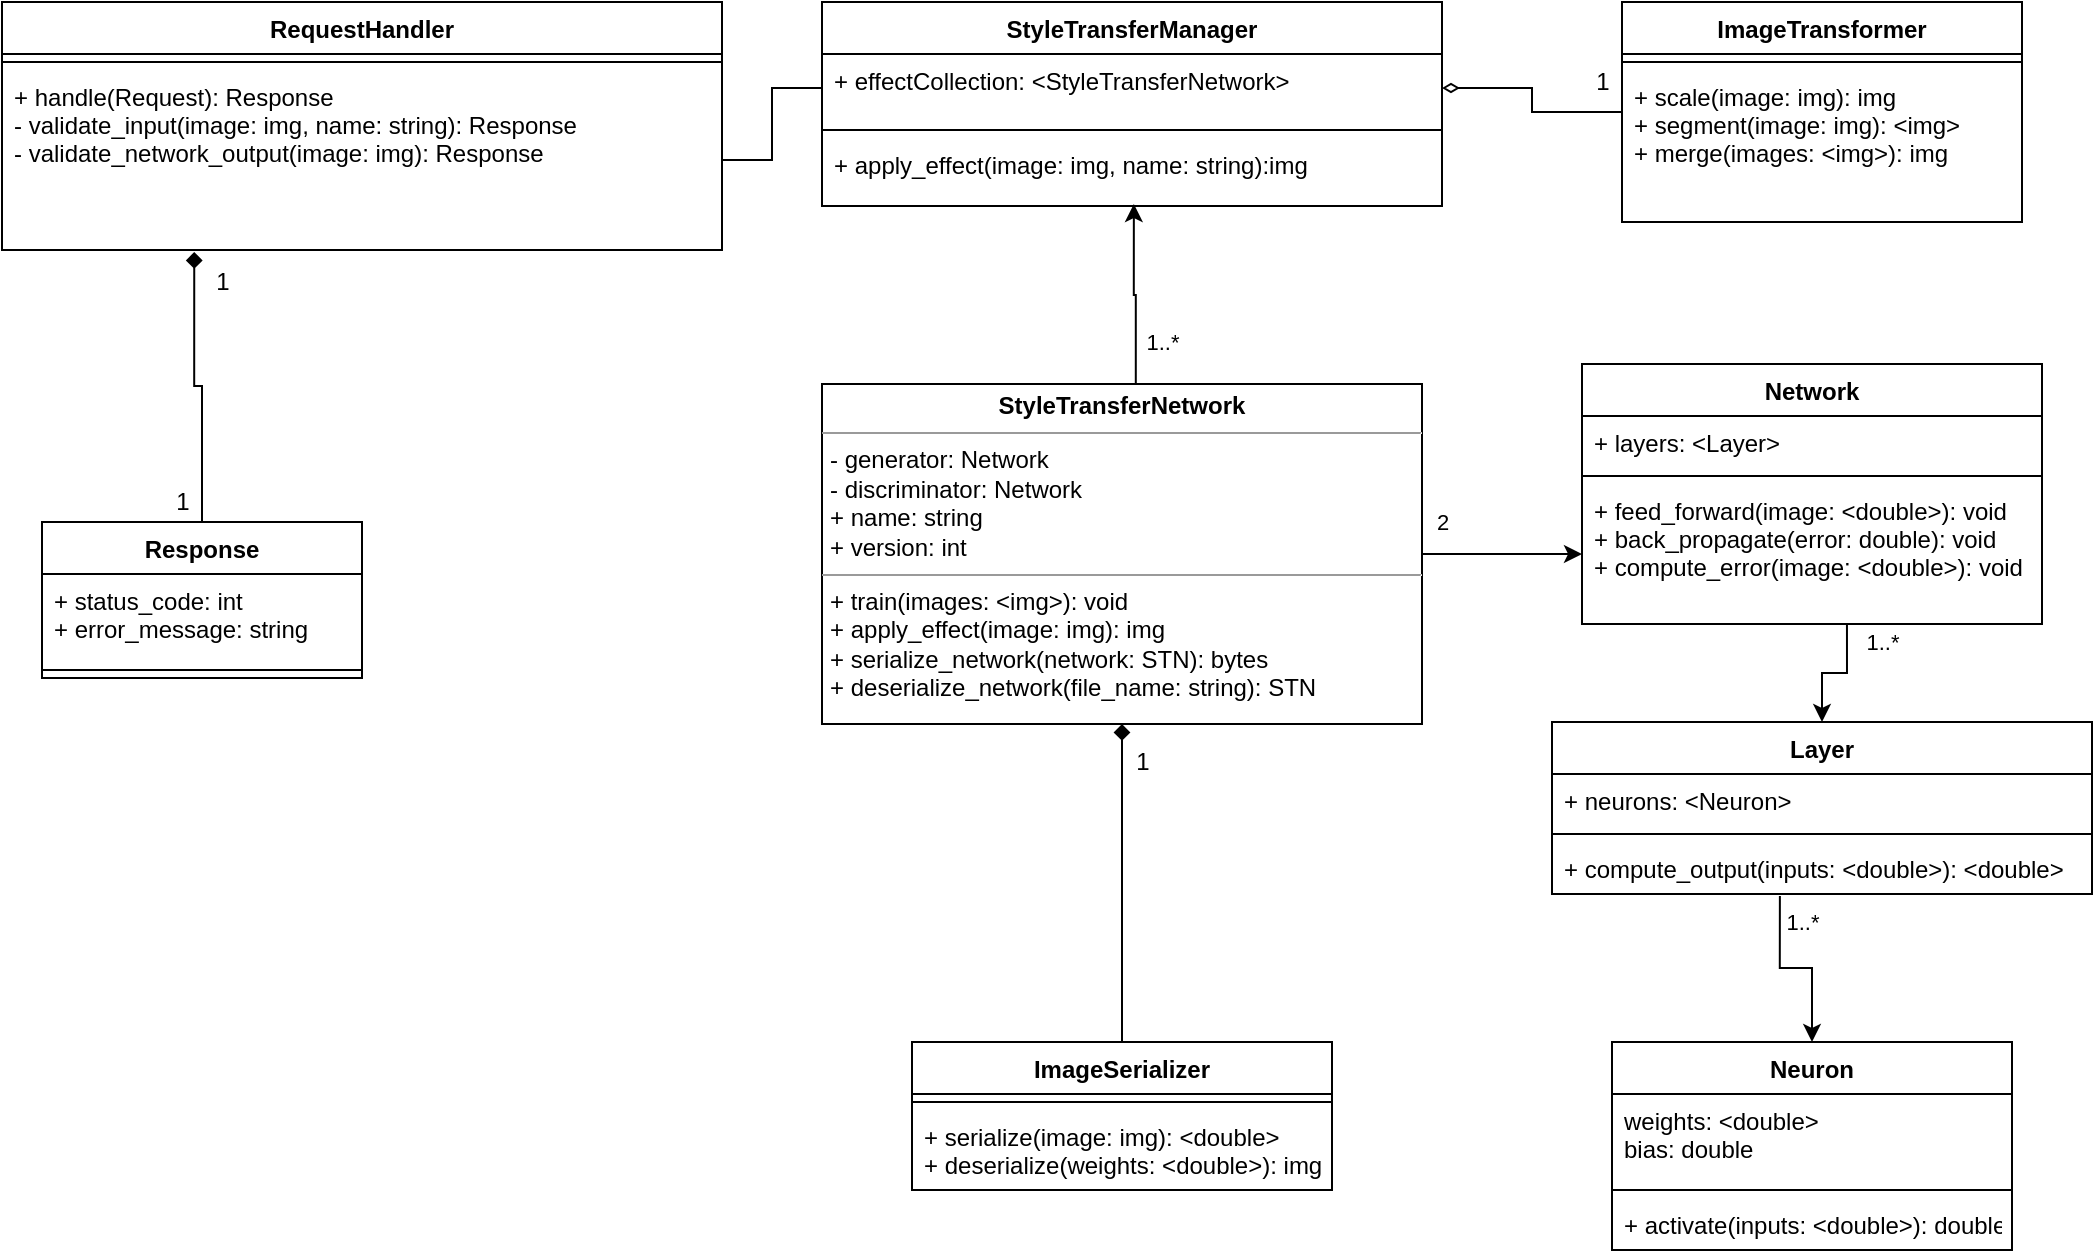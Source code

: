 <mxfile version="13.8.5" type="device"><diagram id="O4YUgx3_HzXqX_Zw0ti1" name="Page-1"><mxGraphModel dx="2253" dy="1906" grid="1" gridSize="10" guides="1" tooltips="1" connect="1" arrows="1" fold="1" page="1" pageScale="1" pageWidth="827" pageHeight="1169" math="0" shadow="0"><root><mxCell id="0"/><mxCell id="1" parent="0"/><mxCell id="L5VjRHVrvDbPydzj8LIn-1" value="Neuron" style="swimlane;fontStyle=1;align=center;verticalAlign=top;childLayout=stackLayout;horizontal=1;startSize=26;horizontalStack=0;resizeParent=1;resizeParentMax=0;resizeLast=0;collapsible=1;marginBottom=0;" vertex="1" parent="1"><mxGeometry x="45" y="460" width="200" height="104" as="geometry"/></mxCell><mxCell id="L5VjRHVrvDbPydzj8LIn-2" value="weights: &lt;double&gt;&#10;bias: double&#10;" style="text;strokeColor=none;fillColor=none;align=left;verticalAlign=top;spacingLeft=4;spacingRight=4;overflow=hidden;rotatable=0;points=[[0,0.5],[1,0.5]];portConstraint=eastwest;" vertex="1" parent="L5VjRHVrvDbPydzj8LIn-1"><mxGeometry y="26" width="200" height="44" as="geometry"/></mxCell><mxCell id="L5VjRHVrvDbPydzj8LIn-3" value="" style="line;strokeWidth=1;fillColor=none;align=left;verticalAlign=middle;spacingTop=-1;spacingLeft=3;spacingRight=3;rotatable=0;labelPosition=right;points=[];portConstraint=eastwest;" vertex="1" parent="L5VjRHVrvDbPydzj8LIn-1"><mxGeometry y="70" width="200" height="8" as="geometry"/></mxCell><mxCell id="L5VjRHVrvDbPydzj8LIn-4" value="+ activate(inputs: &lt;double&gt;): double" style="text;strokeColor=none;fillColor=none;align=left;verticalAlign=top;spacingLeft=4;spacingRight=4;overflow=hidden;rotatable=0;points=[[0,0.5],[1,0.5]];portConstraint=eastwest;" vertex="1" parent="L5VjRHVrvDbPydzj8LIn-1"><mxGeometry y="78" width="200" height="26" as="geometry"/></mxCell><mxCell id="L5VjRHVrvDbPydzj8LIn-13" value="Layer" style="swimlane;fontStyle=1;align=center;verticalAlign=top;childLayout=stackLayout;horizontal=1;startSize=26;horizontalStack=0;resizeParent=1;resizeParentMax=0;resizeLast=0;collapsible=1;marginBottom=0;" vertex="1" parent="1"><mxGeometry x="15" y="300" width="270" height="86" as="geometry"/></mxCell><mxCell id="L5VjRHVrvDbPydzj8LIn-14" value="+ neurons: &lt;Neuron&gt;" style="text;strokeColor=none;fillColor=none;align=left;verticalAlign=top;spacingLeft=4;spacingRight=4;overflow=hidden;rotatable=0;points=[[0,0.5],[1,0.5]];portConstraint=eastwest;" vertex="1" parent="L5VjRHVrvDbPydzj8LIn-13"><mxGeometry y="26" width="270" height="26" as="geometry"/></mxCell><mxCell id="L5VjRHVrvDbPydzj8LIn-15" value="" style="line;strokeWidth=1;fillColor=none;align=left;verticalAlign=middle;spacingTop=-1;spacingLeft=3;spacingRight=3;rotatable=0;labelPosition=right;points=[];portConstraint=eastwest;" vertex="1" parent="L5VjRHVrvDbPydzj8LIn-13"><mxGeometry y="52" width="270" height="8" as="geometry"/></mxCell><mxCell id="L5VjRHVrvDbPydzj8LIn-16" value="+ compute_output(inputs: &lt;double&gt;): &lt;double&gt;" style="text;strokeColor=none;fillColor=none;align=left;verticalAlign=top;spacingLeft=4;spacingRight=4;overflow=hidden;rotatable=0;points=[[0,0.5],[1,0.5]];portConstraint=eastwest;" vertex="1" parent="L5VjRHVrvDbPydzj8LIn-13"><mxGeometry y="60" width="270" height="26" as="geometry"/></mxCell><mxCell id="L5VjRHVrvDbPydzj8LIn-17" value="Network" style="swimlane;fontStyle=1;align=center;verticalAlign=top;childLayout=stackLayout;horizontal=1;startSize=26;horizontalStack=0;resizeParent=1;resizeParentMax=0;resizeLast=0;collapsible=1;marginBottom=0;" vertex="1" parent="1"><mxGeometry x="30" y="121" width="230" height="130" as="geometry"/></mxCell><mxCell id="L5VjRHVrvDbPydzj8LIn-18" value="+ layers: &lt;Layer&gt;" style="text;strokeColor=none;fillColor=none;align=left;verticalAlign=top;spacingLeft=4;spacingRight=4;overflow=hidden;rotatable=0;points=[[0,0.5],[1,0.5]];portConstraint=eastwest;" vertex="1" parent="L5VjRHVrvDbPydzj8LIn-17"><mxGeometry y="26" width="230" height="26" as="geometry"/></mxCell><mxCell id="L5VjRHVrvDbPydzj8LIn-19" value="" style="line;strokeWidth=1;fillColor=none;align=left;verticalAlign=middle;spacingTop=-1;spacingLeft=3;spacingRight=3;rotatable=0;labelPosition=right;points=[];portConstraint=eastwest;" vertex="1" parent="L5VjRHVrvDbPydzj8LIn-17"><mxGeometry y="52" width="230" height="8" as="geometry"/></mxCell><mxCell id="L5VjRHVrvDbPydzj8LIn-20" value="+ feed_forward(image: &lt;double&gt;): void&#10;+ back_propagate(error: double): void&#10;+ compute_error(image: &lt;double&gt;): void" style="text;strokeColor=none;fillColor=none;align=left;verticalAlign=top;spacingLeft=4;spacingRight=4;overflow=hidden;rotatable=0;points=[[0,0.5],[1,0.5]];portConstraint=eastwest;" vertex="1" parent="L5VjRHVrvDbPydzj8LIn-17"><mxGeometry y="60" width="230" height="70" as="geometry"/></mxCell><mxCell id="L5VjRHVrvDbPydzj8LIn-58" style="edgeStyle=orthogonalEdgeStyle;rounded=0;orthogonalLoop=1;jettySize=auto;html=1;exitX=1;exitY=0.5;exitDx=0;exitDy=0;" edge="1" parent="1" source="L5VjRHVrvDbPydzj8LIn-22" target="L5VjRHVrvDbPydzj8LIn-20"><mxGeometry relative="1" as="geometry"/></mxCell><mxCell id="L5VjRHVrvDbPydzj8LIn-69" style="edgeStyle=orthogonalEdgeStyle;rounded=0;orthogonalLoop=1;jettySize=auto;html=1;exitX=0.523;exitY=0.005;exitDx=0;exitDy=0;entryX=0.503;entryY=0.971;entryDx=0;entryDy=0;entryPerimeter=0;exitPerimeter=0;" edge="1" parent="1" source="L5VjRHVrvDbPydzj8LIn-22" target="L5VjRHVrvDbPydzj8LIn-26"><mxGeometry relative="1" as="geometry"><mxPoint x="-210" y="60" as="targetPoint"/></mxGeometry></mxCell><mxCell id="L5VjRHVrvDbPydzj8LIn-22" value="&lt;p style=&quot;margin: 0px ; margin-top: 4px ; text-align: center&quot;&gt;&lt;b&gt;StyleTransferNetwork&lt;/b&gt;&lt;/p&gt;&lt;hr size=&quot;1&quot;&gt;&lt;p style=&quot;margin: 0px ; margin-left: 4px&quot;&gt;- generator: Network&lt;br&gt;- discriminator: Network&lt;/p&gt;&lt;p style=&quot;margin: 0px ; margin-left: 4px&quot;&gt;+ name: string&lt;/p&gt;&lt;p style=&quot;margin: 0px ; margin-left: 4px&quot;&gt;+ version: int&lt;/p&gt;&lt;hr size=&quot;1&quot;&gt;&lt;p style=&quot;margin: 0px ; margin-left: 4px&quot;&gt;+ train(images: &amp;lt;img&amp;gt;): void&lt;/p&gt;&lt;p style=&quot;margin: 0px ; margin-left: 4px&quot;&gt;+ apply_effect(image: img): img&lt;br&gt;&lt;/p&gt;&lt;p style=&quot;margin: 0px ; margin-left: 4px&quot;&gt;+ serialize_network(network: STN): bytes&lt;br style=&quot;padding: 0px ; margin: 0px&quot;&gt;+ deserialize_network(file_name: string): STN&lt;br style=&quot;padding: 0px ; margin: 0px&quot;&gt;&amp;nbsp;&lt;br&gt;&lt;/p&gt;" style="verticalAlign=top;align=left;overflow=fill;fontSize=12;fontFamily=Helvetica;html=1;" vertex="1" parent="1"><mxGeometry x="-350" y="131" width="300" height="170" as="geometry"/></mxCell><mxCell id="L5VjRHVrvDbPydzj8LIn-23" value="StyleTransferManager" style="swimlane;fontStyle=1;align=center;verticalAlign=top;childLayout=stackLayout;horizontal=1;startSize=26;horizontalStack=0;resizeParent=1;resizeParentMax=0;resizeLast=0;collapsible=1;marginBottom=0;" vertex="1" parent="1"><mxGeometry x="-350" y="-60" width="310" height="102" as="geometry"/></mxCell><mxCell id="L5VjRHVrvDbPydzj8LIn-24" value="+ effectCollection: &lt;StyleTransferNetwork&gt;" style="text;strokeColor=none;fillColor=none;align=left;verticalAlign=top;spacingLeft=4;spacingRight=4;overflow=hidden;rotatable=0;points=[[0,0.5],[1,0.5]];portConstraint=eastwest;" vertex="1" parent="L5VjRHVrvDbPydzj8LIn-23"><mxGeometry y="26" width="310" height="34" as="geometry"/></mxCell><mxCell id="L5VjRHVrvDbPydzj8LIn-25" value="" style="line;strokeWidth=1;fillColor=none;align=left;verticalAlign=middle;spacingTop=-1;spacingLeft=3;spacingRight=3;rotatable=0;labelPosition=right;points=[];portConstraint=eastwest;" vertex="1" parent="L5VjRHVrvDbPydzj8LIn-23"><mxGeometry y="60" width="310" height="8" as="geometry"/></mxCell><mxCell id="L5VjRHVrvDbPydzj8LIn-26" value="+ apply_effect(image: img, name: string):img" style="text;strokeColor=none;fillColor=none;align=left;verticalAlign=top;spacingLeft=4;spacingRight=4;overflow=hidden;rotatable=0;points=[[0,0.5],[1,0.5]];portConstraint=eastwest;" vertex="1" parent="L5VjRHVrvDbPydzj8LIn-23"><mxGeometry y="68" width="310" height="34" as="geometry"/></mxCell><mxCell id="L5VjRHVrvDbPydzj8LIn-27" value="RequestHandler" style="swimlane;fontStyle=1;align=center;verticalAlign=top;childLayout=stackLayout;horizontal=1;startSize=26;horizontalStack=0;resizeParent=1;resizeParentMax=0;resizeLast=0;collapsible=1;marginBottom=0;" vertex="1" parent="1"><mxGeometry x="-760" y="-60" width="360" height="124" as="geometry"/></mxCell><mxCell id="L5VjRHVrvDbPydzj8LIn-29" value="" style="line;strokeWidth=1;fillColor=none;align=left;verticalAlign=middle;spacingTop=-1;spacingLeft=3;spacingRight=3;rotatable=0;labelPosition=right;points=[];portConstraint=eastwest;" vertex="1" parent="L5VjRHVrvDbPydzj8LIn-27"><mxGeometry y="26" width="360" height="8" as="geometry"/></mxCell><mxCell id="L5VjRHVrvDbPydzj8LIn-30" value="+ handle(Request): Response&#10;- validate_input(image: img, name: string): Response&#10;- validate_network_output(image: img): Response" style="text;strokeColor=none;fillColor=none;align=left;verticalAlign=top;spacingLeft=4;spacingRight=4;overflow=hidden;rotatable=0;points=[[0,0.5],[1,0.5]];portConstraint=eastwest;" vertex="1" parent="L5VjRHVrvDbPydzj8LIn-27"><mxGeometry y="34" width="360" height="90" as="geometry"/></mxCell><mxCell id="L5VjRHVrvDbPydzj8LIn-73" style="edgeStyle=orthogonalEdgeStyle;rounded=0;orthogonalLoop=1;jettySize=auto;html=1;exitX=0.5;exitY=0;exitDx=0;exitDy=0;entryX=0.267;entryY=1.011;entryDx=0;entryDy=0;entryPerimeter=0;endArrow=diamond;endFill=1;" edge="1" parent="1" source="L5VjRHVrvDbPydzj8LIn-31" target="L5VjRHVrvDbPydzj8LIn-30"><mxGeometry relative="1" as="geometry"/></mxCell><mxCell id="L5VjRHVrvDbPydzj8LIn-31" value="Response" style="swimlane;fontStyle=1;align=center;verticalAlign=top;childLayout=stackLayout;horizontal=1;startSize=26;horizontalStack=0;resizeParent=1;resizeParentMax=0;resizeLast=0;collapsible=1;marginBottom=0;" vertex="1" parent="1"><mxGeometry x="-740" y="200" width="160" height="78" as="geometry"/></mxCell><mxCell id="L5VjRHVrvDbPydzj8LIn-32" value="+ status_code: int&#10;+ error_message: string" style="text;strokeColor=none;fillColor=none;align=left;verticalAlign=top;spacingLeft=4;spacingRight=4;overflow=hidden;rotatable=0;points=[[0,0.5],[1,0.5]];portConstraint=eastwest;" vertex="1" parent="L5VjRHVrvDbPydzj8LIn-31"><mxGeometry y="26" width="160" height="44" as="geometry"/></mxCell><mxCell id="L5VjRHVrvDbPydzj8LIn-33" value="" style="line;strokeWidth=1;fillColor=none;align=left;verticalAlign=middle;spacingTop=-1;spacingLeft=3;spacingRight=3;rotatable=0;labelPosition=right;points=[];portConstraint=eastwest;" vertex="1" parent="L5VjRHVrvDbPydzj8LIn-31"><mxGeometry y="70" width="160" height="8" as="geometry"/></mxCell><mxCell id="L5VjRHVrvDbPydzj8LIn-71" style="edgeStyle=orthogonalEdgeStyle;rounded=0;orthogonalLoop=1;jettySize=auto;html=1;endArrow=diamondThin;endFill=0;" edge="1" parent="1" source="L5VjRHVrvDbPydzj8LIn-47" target="L5VjRHVrvDbPydzj8LIn-24"><mxGeometry relative="1" as="geometry"/></mxCell><mxCell id="L5VjRHVrvDbPydzj8LIn-47" value="ImageTransformer" style="swimlane;fontStyle=1;align=center;verticalAlign=top;childLayout=stackLayout;horizontal=1;startSize=26;horizontalStack=0;resizeParent=1;resizeParentMax=0;resizeLast=0;collapsible=1;marginBottom=0;" vertex="1" parent="1"><mxGeometry x="50" y="-60" width="200" height="110" as="geometry"/></mxCell><mxCell id="L5VjRHVrvDbPydzj8LIn-49" value="" style="line;strokeWidth=1;fillColor=none;align=left;verticalAlign=middle;spacingTop=-1;spacingLeft=3;spacingRight=3;rotatable=0;labelPosition=right;points=[];portConstraint=eastwest;" vertex="1" parent="L5VjRHVrvDbPydzj8LIn-47"><mxGeometry y="26" width="200" height="8" as="geometry"/></mxCell><mxCell id="L5VjRHVrvDbPydzj8LIn-50" value="+ scale(image: img): img&#10;+ segment(image: img): &lt;img&gt;&#10;+ merge(images: &lt;img&gt;): img" style="text;strokeColor=none;fillColor=none;align=left;verticalAlign=top;spacingLeft=4;spacingRight=4;overflow=hidden;rotatable=0;points=[[0,0.5],[1,0.5]];portConstraint=eastwest;" vertex="1" parent="L5VjRHVrvDbPydzj8LIn-47"><mxGeometry y="34" width="200" height="76" as="geometry"/></mxCell><mxCell id="L5VjRHVrvDbPydzj8LIn-56" style="edgeStyle=orthogonalEdgeStyle;rounded=0;orthogonalLoop=1;jettySize=auto;html=1;exitX=0.422;exitY=1.038;exitDx=0;exitDy=0;exitPerimeter=0;entryX=0.5;entryY=0;entryDx=0;entryDy=0;" edge="1" parent="1" source="L5VjRHVrvDbPydzj8LIn-16" target="L5VjRHVrvDbPydzj8LIn-1"><mxGeometry relative="1" as="geometry"/></mxCell><mxCell id="L5VjRHVrvDbPydzj8LIn-66" value="1..*" style="edgeLabel;html=1;align=center;verticalAlign=middle;resizable=0;points=[];" vertex="1" connectable="0" parent="L5VjRHVrvDbPydzj8LIn-56"><mxGeometry x="-0.83" relative="1" as="geometry"><mxPoint x="11.07" y="5.01" as="offset"/></mxGeometry></mxCell><mxCell id="L5VjRHVrvDbPydzj8LIn-67" value="1..*" style="edgeLabel;html=1;align=center;verticalAlign=middle;resizable=0;points=[];" vertex="1" connectable="0" parent="L5VjRHVrvDbPydzj8LIn-56"><mxGeometry x="-0.83" relative="1" as="geometry"><mxPoint x="51.07" y="-134.99" as="offset"/></mxGeometry></mxCell><mxCell id="L5VjRHVrvDbPydzj8LIn-70" value="2" style="edgeLabel;html=1;align=center;verticalAlign=middle;resizable=0;points=[];" vertex="1" connectable="0" parent="L5VjRHVrvDbPydzj8LIn-56"><mxGeometry x="-0.83" relative="1" as="geometry"><mxPoint x="-168.93" y="-194.99" as="offset"/></mxGeometry></mxCell><mxCell id="L5VjRHVrvDbPydzj8LIn-80" value="1..*" style="edgeLabel;html=1;align=center;verticalAlign=middle;resizable=0;points=[];" vertex="1" connectable="0" parent="L5VjRHVrvDbPydzj8LIn-56"><mxGeometry x="-0.83" relative="1" as="geometry"><mxPoint x="-308.93" y="-284.99" as="offset"/></mxGeometry></mxCell><mxCell id="L5VjRHVrvDbPydzj8LIn-64" style="edgeStyle=orthogonalEdgeStyle;rounded=0;orthogonalLoop=1;jettySize=auto;html=1;exitX=0.576;exitY=1;exitDx=0;exitDy=0;exitPerimeter=0;" edge="1" parent="1" source="L5VjRHVrvDbPydzj8LIn-20" target="L5VjRHVrvDbPydzj8LIn-13"><mxGeometry relative="1" as="geometry"/></mxCell><mxCell id="L5VjRHVrvDbPydzj8LIn-72" value="1" style="text;html=1;align=center;verticalAlign=middle;resizable=0;points=[];autosize=1;" vertex="1" parent="1"><mxGeometry x="30" y="-30" width="20" height="20" as="geometry"/></mxCell><mxCell id="L5VjRHVrvDbPydzj8LIn-75" style="edgeStyle=orthogonalEdgeStyle;rounded=0;orthogonalLoop=1;jettySize=auto;html=1;exitX=1;exitY=0.5;exitDx=0;exitDy=0;endArrow=none;endFill=0;" edge="1" parent="1" source="L5VjRHVrvDbPydzj8LIn-30" target="L5VjRHVrvDbPydzj8LIn-24"><mxGeometry relative="1" as="geometry"/></mxCell><mxCell id="L5VjRHVrvDbPydzj8LIn-76" value="1" style="text;html=1;align=center;verticalAlign=middle;resizable=0;points=[];autosize=1;" vertex="1" parent="1"><mxGeometry x="-680" y="180" width="20" height="20" as="geometry"/></mxCell><mxCell id="L5VjRHVrvDbPydzj8LIn-77" value="1" style="text;html=1;align=center;verticalAlign=middle;resizable=0;points=[];autosize=1;" vertex="1" parent="1"><mxGeometry x="-660" y="70" width="20" height="20" as="geometry"/></mxCell><mxCell id="L5VjRHVrvDbPydzj8LIn-86" style="edgeStyle=orthogonalEdgeStyle;rounded=0;orthogonalLoop=1;jettySize=auto;html=1;exitX=0.5;exitY=0;exitDx=0;exitDy=0;endArrow=diamond;endFill=1;" edge="1" parent="1" source="L5VjRHVrvDbPydzj8LIn-82" target="L5VjRHVrvDbPydzj8LIn-22"><mxGeometry relative="1" as="geometry"/></mxCell><mxCell id="L5VjRHVrvDbPydzj8LIn-82" value="ImageSerializer" style="swimlane;fontStyle=1;align=center;verticalAlign=top;childLayout=stackLayout;horizontal=1;startSize=26;horizontalStack=0;resizeParent=1;resizeParentMax=0;resizeLast=0;collapsible=1;marginBottom=0;" vertex="1" parent="1"><mxGeometry x="-305" y="460" width="210" height="74" as="geometry"/></mxCell><mxCell id="L5VjRHVrvDbPydzj8LIn-84" value="" style="line;strokeWidth=1;fillColor=none;align=left;verticalAlign=middle;spacingTop=-1;spacingLeft=3;spacingRight=3;rotatable=0;labelPosition=right;points=[];portConstraint=eastwest;" vertex="1" parent="L5VjRHVrvDbPydzj8LIn-82"><mxGeometry y="26" width="210" height="8" as="geometry"/></mxCell><mxCell id="L5VjRHVrvDbPydzj8LIn-85" value="+ serialize(image: img): &lt;double&gt;&#10;+ deserialize(weights: &lt;double&gt;): img" style="text;strokeColor=none;fillColor=none;align=left;verticalAlign=top;spacingLeft=4;spacingRight=4;overflow=hidden;rotatable=0;points=[[0,0.5],[1,0.5]];portConstraint=eastwest;" vertex="1" parent="L5VjRHVrvDbPydzj8LIn-82"><mxGeometry y="34" width="210" height="40" as="geometry"/></mxCell><mxCell id="L5VjRHVrvDbPydzj8LIn-87" value="1" style="text;html=1;align=center;verticalAlign=middle;resizable=0;points=[];autosize=1;" vertex="1" parent="1"><mxGeometry x="-200" y="310" width="20" height="20" as="geometry"/></mxCell></root></mxGraphModel></diagram></mxfile>